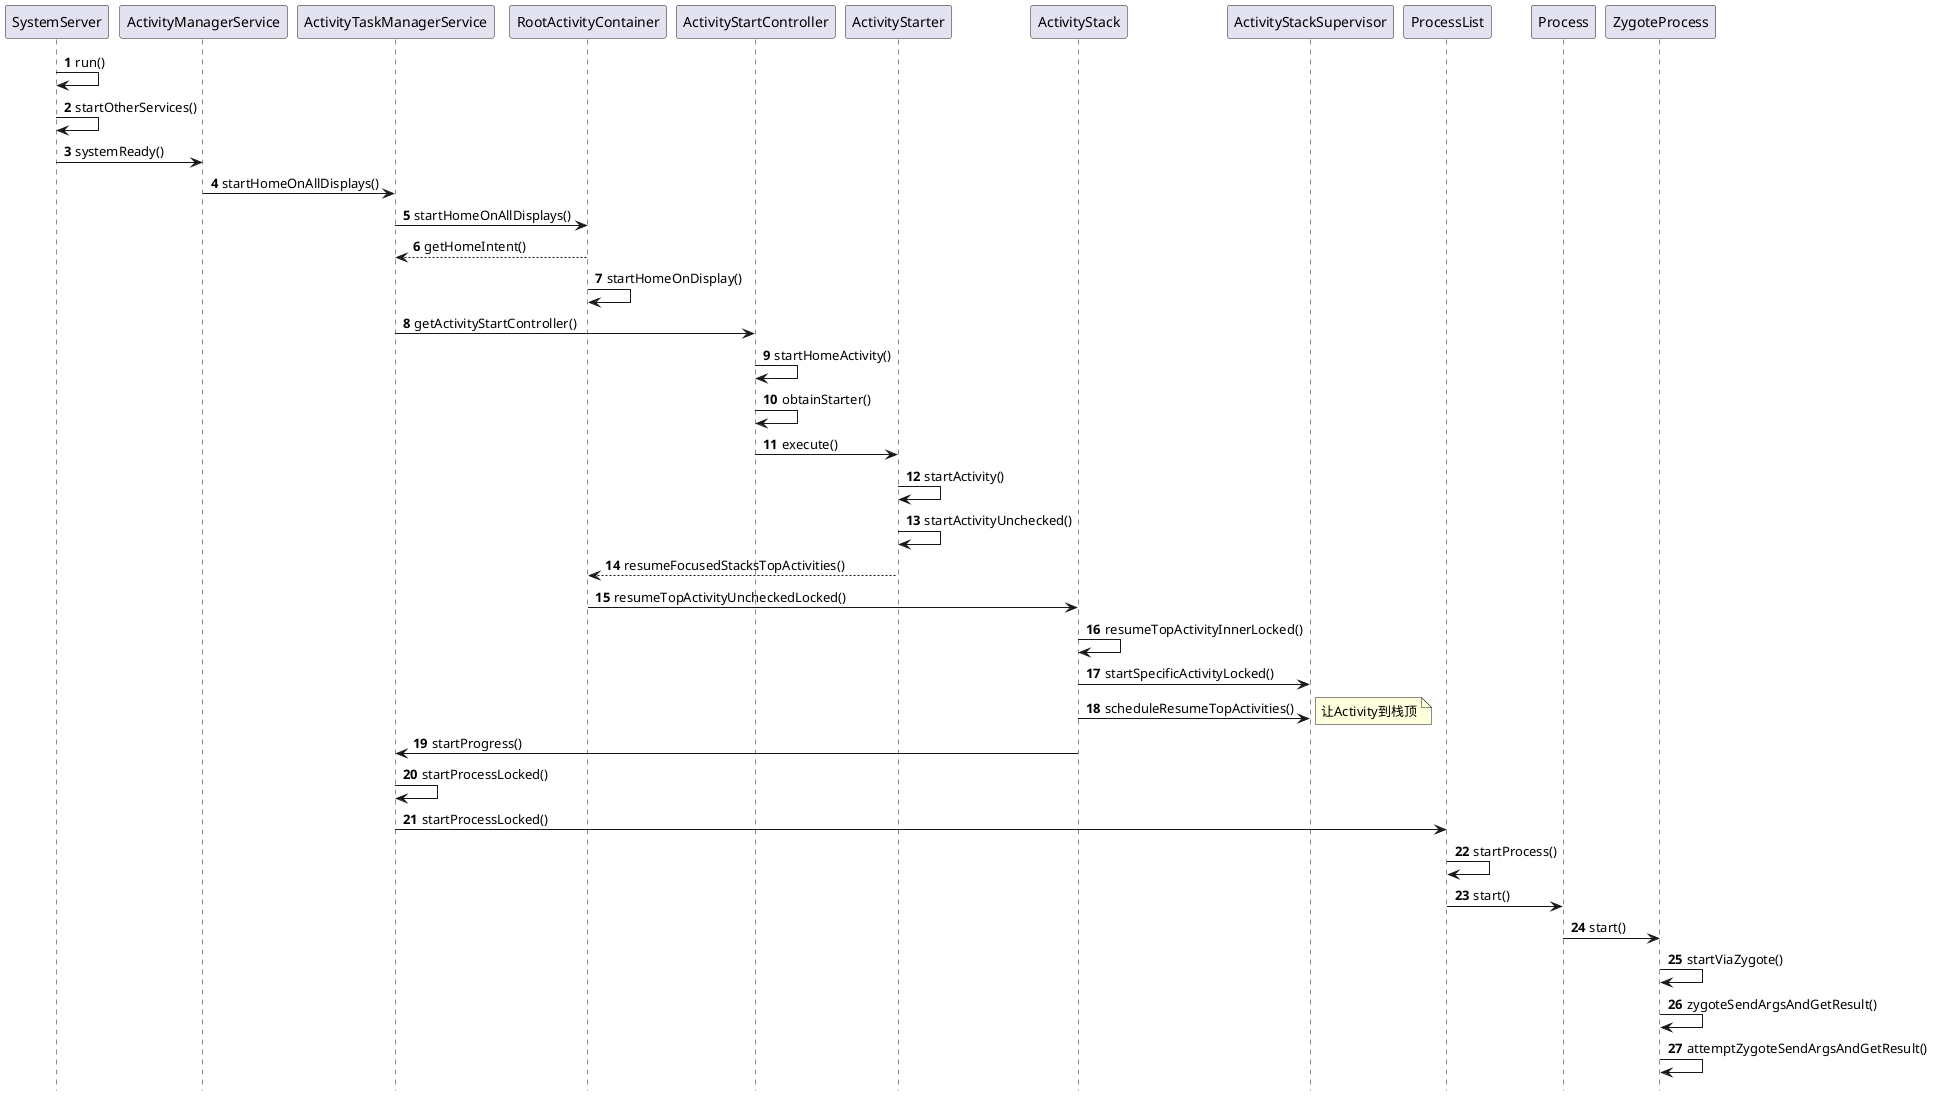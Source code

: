 @startuml
'https://plantuml.com/sequence-diagram

hide footbox
autonumber
SystemServer -> SystemServer:run()
SystemServer -> SystemServer:startOtherServices()
SystemServer -> ActivityManagerService: systemReady()
ActivityManagerService -> ActivityTaskManagerService: startHomeOnAllDisplays()
ActivityTaskManagerService -> RootActivityContainer: startHomeOnAllDisplays()
RootActivityContainer --> ActivityTaskManagerService:getHomeIntent()
RootActivityContainer -> RootActivityContainer:startHomeOnDisplay()
ActivityTaskManagerService -> ActivityStartController :getActivityStartController()
ActivityStartController -> ActivityStartController :startHomeActivity()
ActivityStartController -> ActivityStartController:obtainStarter()
ActivityStartController -> ActivityStarter:execute()
ActivityStarter -> ActivityStarter:startActivity()
ActivityStarter -> ActivityStarter:startActivityUnchecked()
ActivityStarter --> RootActivityContainer:resumeFocusedStacksTopActivities()
RootActivityContainer -> ActivityStack:resumeTopActivityUncheckedLocked()
ActivityStack -> ActivityStack:resumeTopActivityInnerLocked()
ActivityStack ->ActivityStackSupervisor:startSpecificActivityLocked()
ActivityStack ->ActivityStackSupervisor:scheduleResumeTopActivities()
note right:让Activity到栈顶
ActivityStack ->ActivityTaskManagerService:startProgress()
ActivityTaskManagerService -> ActivityTaskManagerService:startProcessLocked()
ActivityTaskManagerService -> ProcessList:startProcessLocked()
ProcessList -> ProcessList:startProcess()
ProcessList -> Process:start()
Process -> ZygoteProcess:start()
ZygoteProcess -> ZygoteProcess:startViaZygote()
ZygoteProcess -> ZygoteProcess:zygoteSendArgsAndGetResult()
ZygoteProcess -> ZygoteProcess:attemptZygoteSendArgsAndGetResult()
@enduml